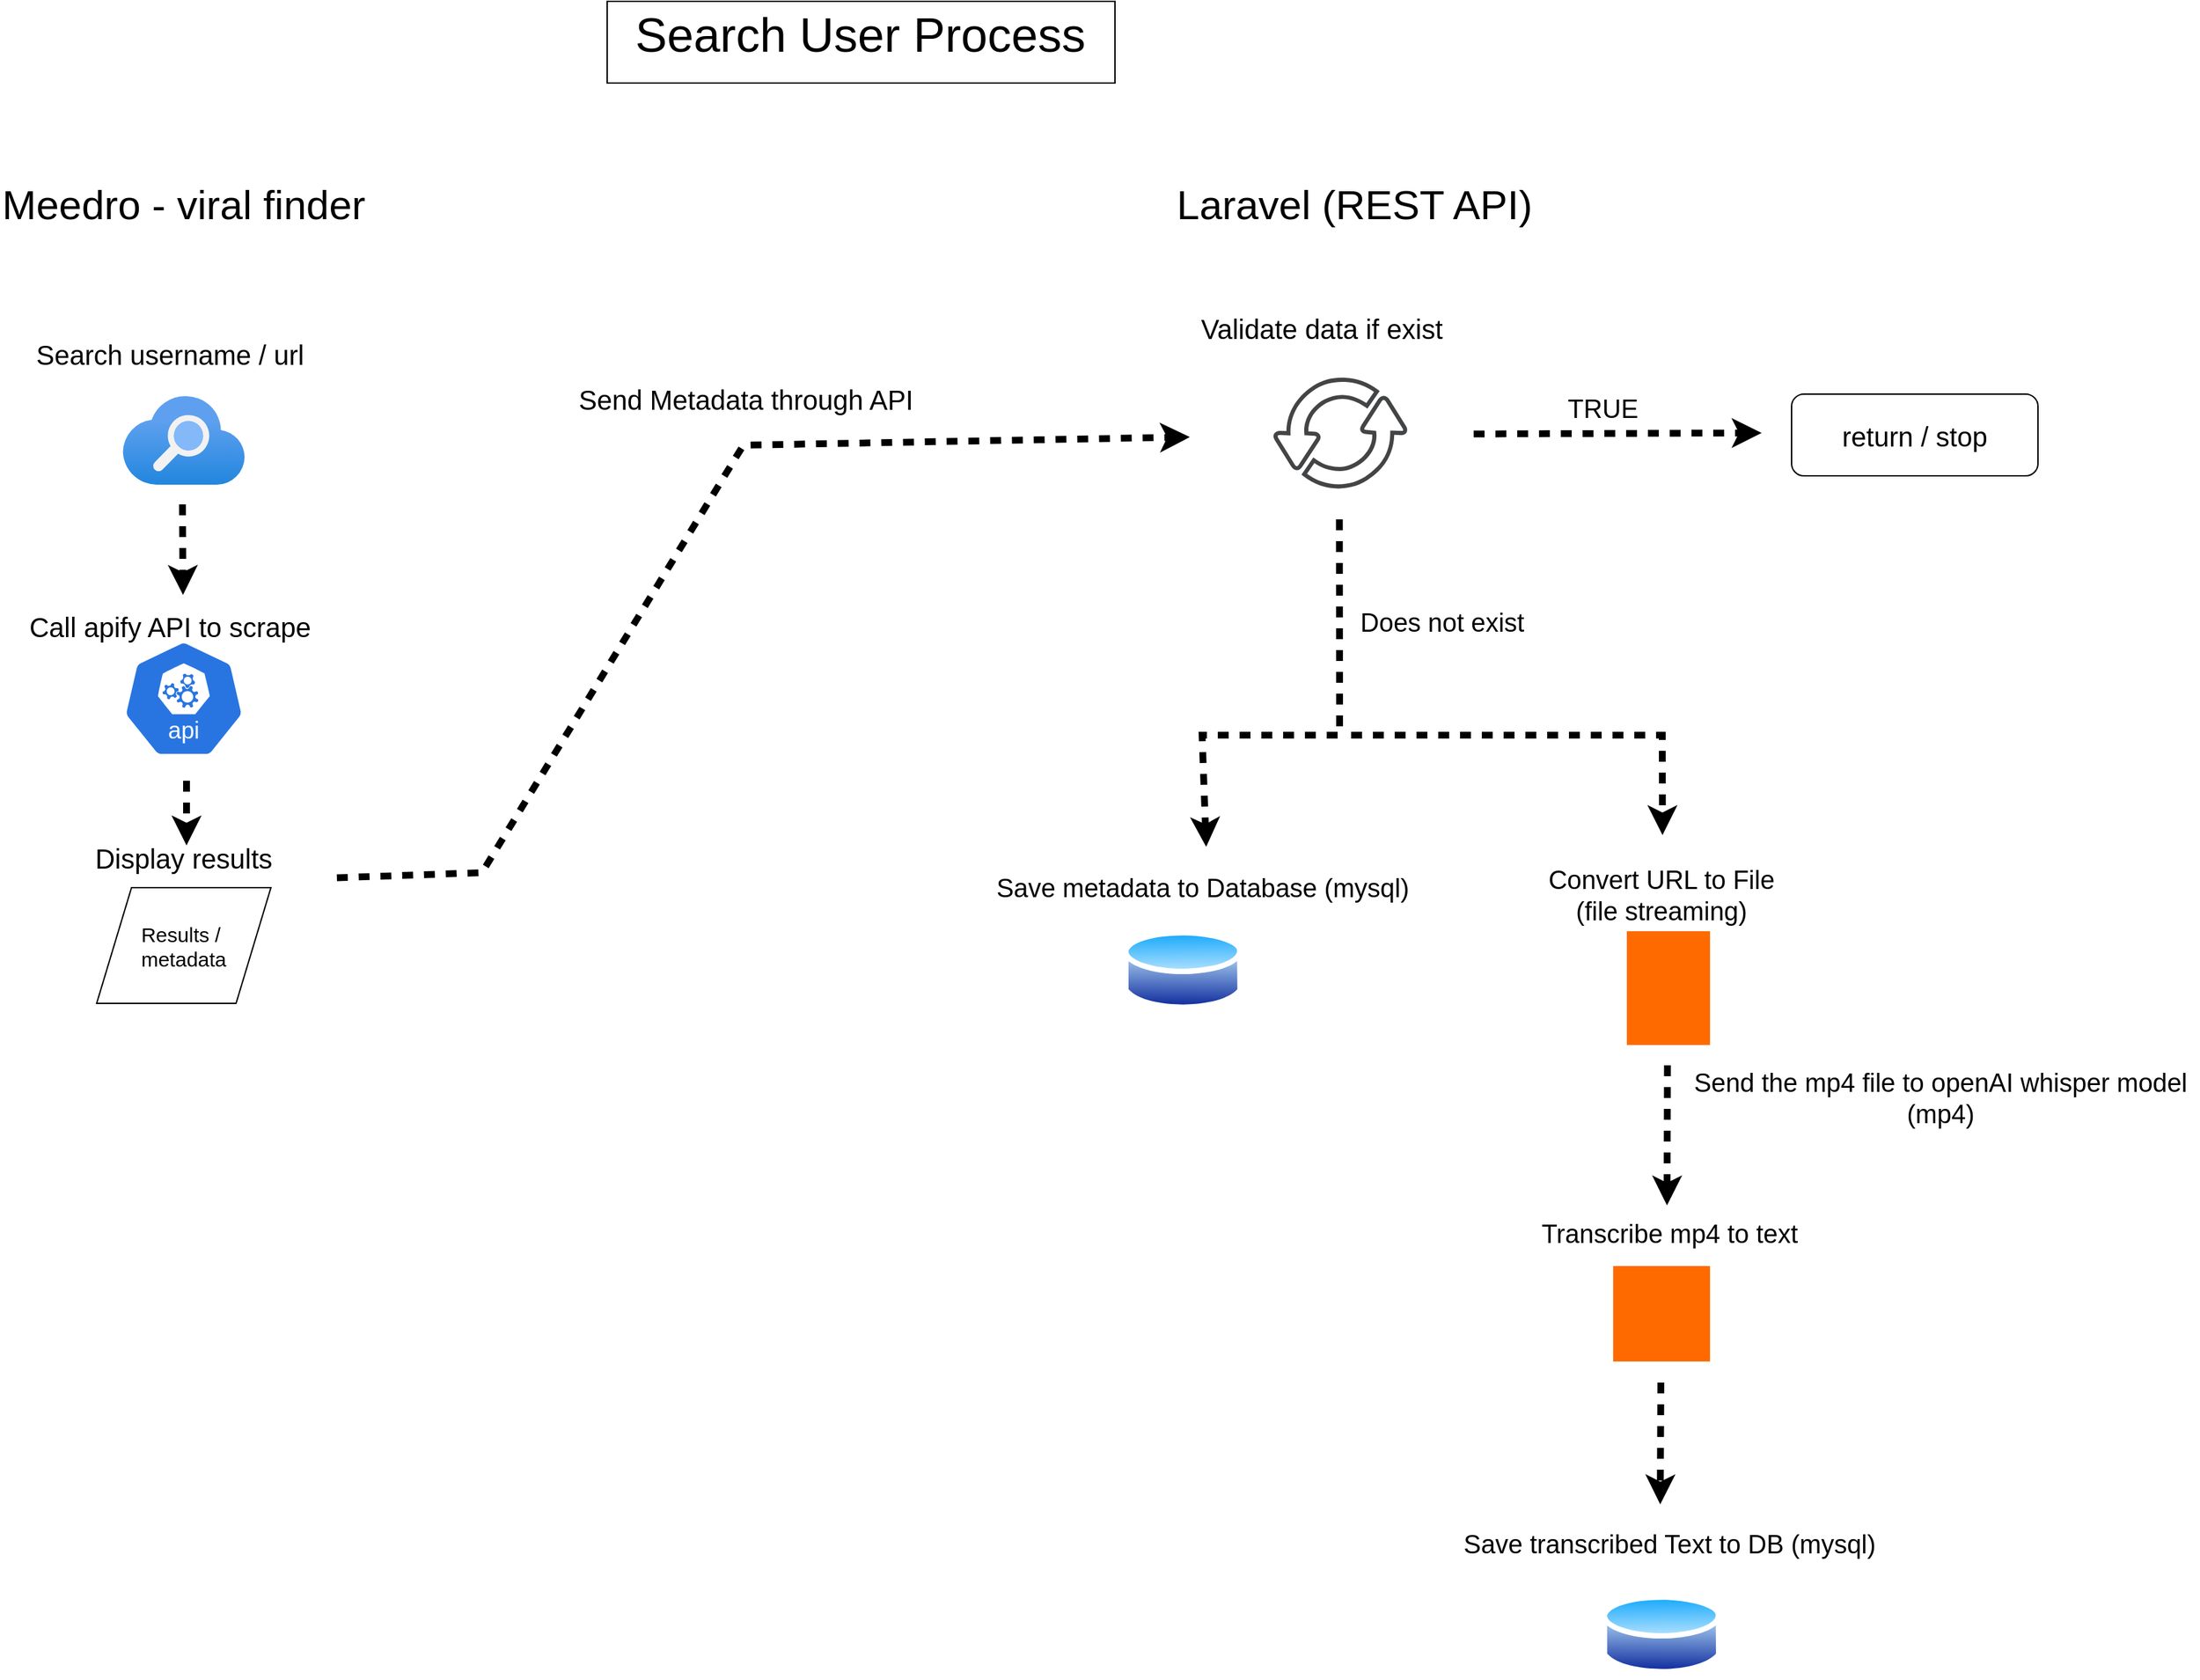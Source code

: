 <mxfile version="26.2.14">
  <diagram name="Page-1" id="h61SVVntLW2SpJuhT1aK">
    <mxGraphModel dx="2852" dy="1486" grid="0" gridSize="10" guides="1" tooltips="1" connect="1" arrows="1" fold="1" page="1" pageScale="1" pageWidth="5000" pageHeight="2000" math="0" shadow="0">
      <root>
        <mxCell id="0" />
        <mxCell id="1" parent="0" />
        <mxCell id="o0v9pR_ql7v2SHRatpIa-1" value="&lt;font style=&quot;font-size: 30px;&quot;&gt;Meedro - viral finder&lt;/font&gt;" style="text;html=1;align=center;verticalAlign=middle;whiteSpace=wrap;rounded=0;" vertex="1" parent="1">
          <mxGeometry x="1910" y="180" width="270" height="30" as="geometry" />
        </mxCell>
        <mxCell id="o0v9pR_ql7v2SHRatpIa-2" value="&lt;font style=&quot;font-size: 30px;&quot;&gt;Laravel (REST API)&lt;/font&gt;" style="text;html=1;align=center;verticalAlign=middle;whiteSpace=wrap;rounded=0;" vertex="1" parent="1">
          <mxGeometry x="2770" y="180" width="270" height="30" as="geometry" />
        </mxCell>
        <mxCell id="o0v9pR_ql7v2SHRatpIa-3" value="" style="image;aspect=fixed;html=1;points=[];align=center;fontSize=12;image=img/lib/azure2/app_services/Search_Services.svg;" vertex="1" parent="1">
          <mxGeometry x="2000" y="336" width="90" height="65.01" as="geometry" />
        </mxCell>
        <mxCell id="o0v9pR_ql7v2SHRatpIa-4" value="" style="image;aspect=fixed;perimeter=ellipsePerimeter;html=1;align=center;shadow=0;dashed=0;spacingTop=3;image=img/lib/active_directory/database.svg;" vertex="1" parent="1">
          <mxGeometry x="2735" y="725" width="87.84" height="65" as="geometry" />
        </mxCell>
        <mxCell id="o0v9pR_ql7v2SHRatpIa-5" value="" style="endArrow=classic;html=1;rounded=0;flowAnimation=1;strokeWidth=5;exitX=1;exitY=1;exitDx=0;exitDy=0;" edge="1" parent="1" source="o0v9pR_ql7v2SHRatpIa-15">
          <mxGeometry width="50" height="50" relative="1" as="geometry">
            <mxPoint x="2118" y="699" as="sourcePoint" />
            <mxPoint x="2784" y="366" as="targetPoint" />
            <Array as="points">
              <mxPoint x="2264" y="686" />
              <mxPoint x="2456" y="372" />
            </Array>
          </mxGeometry>
        </mxCell>
        <mxCell id="o0v9pR_ql7v2SHRatpIa-6" value="Search username / url" style="text;html=1;align=center;verticalAlign=middle;whiteSpace=wrap;rounded=0;fontSize=20;" vertex="1" parent="1">
          <mxGeometry x="1930" y="290" width="210" height="30" as="geometry" />
        </mxCell>
        <mxCell id="o0v9pR_ql7v2SHRatpIa-7" value="" style="aspect=fixed;sketch=0;html=1;dashed=0;whitespace=wrap;verticalLabelPosition=bottom;verticalAlign=top;fillColor=#2875E2;strokeColor=#ffffff;points=[[0.005,0.63,0],[0.1,0.2,0],[0.9,0.2,0],[0.5,0,0],[0.995,0.63,0],[0.72,0.99,0],[0.5,1,0],[0.28,0.99,0]];shape=mxgraph.kubernetes.icon2;kubernetesLabel=1;prIcon=api" vertex="1" parent="1">
          <mxGeometry x="2000" y="515" width="90" height="86.4" as="geometry" />
        </mxCell>
        <mxCell id="o0v9pR_ql7v2SHRatpIa-8" value="" style="endArrow=classic;html=1;rounded=0;flowAnimation=1;strokeWidth=5;" edge="1" parent="1">
          <mxGeometry width="50" height="50" relative="1" as="geometry">
            <mxPoint x="2044" y="408" as="sourcePoint" />
            <mxPoint x="2044.42" y="482" as="targetPoint" />
          </mxGeometry>
        </mxCell>
        <mxCell id="o0v9pR_ql7v2SHRatpIa-9" value="Call apify API to scrape" style="text;html=1;align=center;verticalAlign=middle;whiteSpace=wrap;rounded=0;fontSize=20;" vertex="1" parent="1">
          <mxGeometry x="1930" y="490" width="210" height="30" as="geometry" />
        </mxCell>
        <mxCell id="o0v9pR_ql7v2SHRatpIa-10" value="&lt;font style=&quot;font-size: 15px;&quot;&gt;Results /&amp;nbsp;&lt;/font&gt;&lt;div&gt;&lt;font style=&quot;font-size: 15px;&quot;&gt;metadata&lt;/font&gt;&lt;/div&gt;" style="shape=parallelogram;perimeter=parallelogramPerimeter;whiteSpace=wrap;html=1;dashed=0;" vertex="1" parent="1">
          <mxGeometry x="1981" y="697" width="128" height="85" as="geometry" />
        </mxCell>
        <mxCell id="o0v9pR_ql7v2SHRatpIa-11" value="" style="endArrow=classic;html=1;rounded=0;flowAnimation=1;strokeWidth=5;" edge="1" parent="1">
          <mxGeometry width="50" height="50" relative="1" as="geometry">
            <mxPoint x="2047" y="611" as="sourcePoint" />
            <mxPoint x="2047" y="666" as="targetPoint" />
          </mxGeometry>
        </mxCell>
        <mxCell id="o0v9pR_ql7v2SHRatpIa-12" value="" style="sketch=0;pointerEvents=1;shadow=0;dashed=0;html=1;strokeColor=none;fillColor=#434445;aspect=fixed;labelPosition=center;verticalLabelPosition=bottom;verticalAlign=top;align=center;outlineConnect=0;shape=mxgraph.vvd.business_continuity_data_protection;" vertex="1" parent="1">
          <mxGeometry x="2845.11" y="322" width="98.84" height="85" as="geometry" />
        </mxCell>
        <mxCell id="o0v9pR_ql7v2SHRatpIa-14" value="&lt;font style=&quot;font-size: 20px;&quot;&gt;Send Metadata through API&lt;/font&gt;" style="text;html=1;align=center;verticalAlign=middle;whiteSpace=wrap;rounded=0;rotation=0;fontSize=15;" vertex="1" parent="1">
          <mxGeometry x="2287" y="306" width="341.87" height="64" as="geometry" />
        </mxCell>
        <mxCell id="o0v9pR_ql7v2SHRatpIa-15" value="Display results" style="text;html=1;align=center;verticalAlign=middle;whiteSpace=wrap;rounded=0;fontSize=20;" vertex="1" parent="1">
          <mxGeometry x="1940" y="660" width="210" height="30" as="geometry" />
        </mxCell>
        <mxCell id="o0v9pR_ql7v2SHRatpIa-16" value="&lt;font style=&quot;font-size: 20px;&quot;&gt;Validate data if exist&lt;/font&gt;" style="text;html=1;align=center;verticalAlign=middle;whiteSpace=wrap;rounded=0;rotation=0;fontSize=15;" vertex="1" parent="1">
          <mxGeometry x="2710" y="254" width="341.87" height="64" as="geometry" />
        </mxCell>
        <mxCell id="o0v9pR_ql7v2SHRatpIa-18" value="" style="endArrow=classic;html=1;rounded=0;flowAnimation=1;strokeWidth=5;" edge="1" parent="1">
          <mxGeometry width="50" height="50" relative="1" as="geometry">
            <mxPoint x="2985" y="363.79" as="sourcePoint" />
            <mxPoint x="3204" y="363" as="targetPoint" />
          </mxGeometry>
        </mxCell>
        <mxCell id="o0v9pR_ql7v2SHRatpIa-19" value="&lt;font style=&quot;font-size: 20px;&quot;&gt;return / stop&lt;/font&gt;" style="rounded=1;whiteSpace=wrap;html=1;" vertex="1" parent="1">
          <mxGeometry x="3226" y="334.5" width="181" height="60" as="geometry" />
        </mxCell>
        <mxCell id="o0v9pR_ql7v2SHRatpIa-20" value="&lt;font style=&quot;font-size: 19px;&quot;&gt;TRUE&lt;/font&gt;" style="text;html=1;align=center;verticalAlign=middle;resizable=0;points=[];autosize=1;strokeColor=none;fillColor=none;" vertex="1" parent="1">
          <mxGeometry x="3051.87" y="328" width="70" height="35" as="geometry" />
        </mxCell>
        <mxCell id="o0v9pR_ql7v2SHRatpIa-21" value="" style="endArrow=classic;html=1;rounded=0;flowAnimation=1;strokeWidth=5;" edge="1" parent="1">
          <mxGeometry width="50" height="50" relative="1" as="geometry">
            <mxPoint x="2893.82" y="419" as="sourcePoint" />
            <mxPoint x="2796" y="667" as="targetPoint" />
            <Array as="points">
              <mxPoint x="2894" y="585" />
              <mxPoint x="2793" y="585" />
            </Array>
          </mxGeometry>
        </mxCell>
        <mxCell id="o0v9pR_ql7v2SHRatpIa-22" value="&lt;font style=&quot;font-size: 19px;&quot;&gt;Does not exist&lt;/font&gt;" style="text;html=1;align=center;verticalAlign=middle;resizable=0;points=[];autosize=1;strokeColor=none;fillColor=none;" vertex="1" parent="1">
          <mxGeometry x="2900" y="485" width="138" height="35" as="geometry" />
        </mxCell>
        <mxCell id="o0v9pR_ql7v2SHRatpIa-23" value="&lt;font style=&quot;font-size: 19px;&quot;&gt;Save metadata to Database (mysql)&lt;/font&gt;" style="text;html=1;align=center;verticalAlign=middle;resizable=0;points=[];autosize=1;strokeColor=none;fillColor=none;" vertex="1" parent="1">
          <mxGeometry x="2632" y="680" width="321" height="35" as="geometry" />
        </mxCell>
        <mxCell id="o0v9pR_ql7v2SHRatpIa-26" value="" style="endArrow=classic;html=1;rounded=0;flowAnimation=1;strokeWidth=5;" edge="1" parent="1">
          <mxGeometry width="50" height="50" relative="1" as="geometry">
            <mxPoint x="2895" y="585" as="sourcePoint" />
            <mxPoint x="3131.18" y="658.4" as="targetPoint" />
            <Array as="points">
              <mxPoint x="3131" y="585" />
            </Array>
          </mxGeometry>
        </mxCell>
        <mxCell id="o0v9pR_ql7v2SHRatpIa-27" value="" style="points=[];aspect=fixed;html=1;align=center;shadow=0;dashed=0;fillColor=#FF6A00;strokeColor=none;shape=mxgraph.alibaba_cloud.multimediaai;" vertex="1" parent="1">
          <mxGeometry x="3094.92" y="974.95" width="71.17" height="70.1" as="geometry" />
        </mxCell>
        <mxCell id="o0v9pR_ql7v2SHRatpIa-28" value="&lt;font style=&quot;font-size: 19px;&quot;&gt;Transcribe mp4 to text&lt;/font&gt;" style="text;html=1;align=center;verticalAlign=middle;resizable=0;points=[];autosize=1;strokeColor=none;fillColor=none;" vertex="1" parent="1">
          <mxGeometry x="3032.54" y="934" width="206" height="35" as="geometry" />
        </mxCell>
        <mxCell id="o0v9pR_ql7v2SHRatpIa-29" value="" style="points=[];aspect=fixed;html=1;align=center;shadow=0;dashed=0;fillColor=#FF6A00;strokeColor=none;shape=mxgraph.alibaba_cloud.cvc_cloud_video_conferencing;" vertex="1" parent="1">
          <mxGeometry x="3105" y="729" width="61.09" height="83.6" as="geometry" />
        </mxCell>
        <mxCell id="o0v9pR_ql7v2SHRatpIa-30" value="&lt;font style=&quot;font-size: 19px;&quot;&gt;Convert URL to File&lt;/font&gt;&lt;div&gt;&lt;span style=&quot;font-size: 19px;&quot;&gt;(file streaming)&lt;/span&gt;&lt;/div&gt;" style="text;html=1;align=center;verticalAlign=middle;resizable=0;points=[];autosize=1;strokeColor=none;fillColor=none;" vertex="1" parent="1">
          <mxGeometry x="3038" y="674" width="184" height="58" as="geometry" />
        </mxCell>
        <mxCell id="o0v9pR_ql7v2SHRatpIa-31" value="" style="endArrow=classic;html=1;rounded=0;flowAnimation=1;strokeWidth=5;entryX=0.495;entryY=-0.102;entryDx=0;entryDy=0;entryPerimeter=0;" edge="1" parent="1" target="o0v9pR_ql7v2SHRatpIa-28">
          <mxGeometry width="50" height="50" relative="1" as="geometry">
            <mxPoint x="3134.83" y="820" as="sourcePoint" />
            <mxPoint x="3135" y="906" as="targetPoint" />
          </mxGeometry>
        </mxCell>
        <mxCell id="o0v9pR_ql7v2SHRatpIa-32" value="&lt;font style=&quot;font-size: 19px;&quot;&gt;Send the mp4 file to openAI whisper model&lt;/font&gt;&lt;div&gt;&lt;font style=&quot;font-size: 19px;&quot;&gt;(mp4)&lt;/font&gt;&lt;/div&gt;" style="text;html=1;align=center;verticalAlign=middle;resizable=0;points=[];autosize=1;strokeColor=none;fillColor=none;" vertex="1" parent="1">
          <mxGeometry x="3145" y="823" width="380" height="58" as="geometry" />
        </mxCell>
        <mxCell id="o0v9pR_ql7v2SHRatpIa-33" value="" style="endArrow=classic;html=1;rounded=0;flowAnimation=1;strokeWidth=5;" edge="1" parent="1">
          <mxGeometry width="50" height="50" relative="1" as="geometry">
            <mxPoint x="3130" y="1053" as="sourcePoint" />
            <mxPoint x="3129.51" y="1150" as="targetPoint" />
          </mxGeometry>
        </mxCell>
        <mxCell id="o0v9pR_ql7v2SHRatpIa-34" value="" style="image;aspect=fixed;perimeter=ellipsePerimeter;html=1;align=center;shadow=0;dashed=0;spacingTop=3;image=img/lib/active_directory/database.svg;" vertex="1" parent="1">
          <mxGeometry x="3086.59" y="1213" width="87.84" height="65" as="geometry" />
        </mxCell>
        <mxCell id="o0v9pR_ql7v2SHRatpIa-35" value="&lt;font style=&quot;font-size: 19px;&quot;&gt;Save transcribed Text to DB (mysql)&lt;/font&gt;" style="text;html=1;align=center;verticalAlign=middle;resizable=0;points=[];autosize=1;strokeColor=none;fillColor=none;" vertex="1" parent="1">
          <mxGeometry x="2975.54" y="1162" width="321" height="35" as="geometry" />
        </mxCell>
        <mxCell id="o0v9pR_ql7v2SHRatpIa-39" value="" style="rounded=0;whiteSpace=wrap;html=1;" vertex="1" parent="1">
          <mxGeometry x="2356" y="46" width="373" height="60" as="geometry" />
        </mxCell>
        <mxCell id="o0v9pR_ql7v2SHRatpIa-37" value="&lt;font style=&quot;font-size: 35px;&quot;&gt;Search User Process&lt;/font&gt;" style="text;html=1;align=center;verticalAlign=middle;whiteSpace=wrap;rounded=0;" vertex="1" parent="1">
          <mxGeometry x="2327" y="55" width="430" height="30" as="geometry" />
        </mxCell>
      </root>
    </mxGraphModel>
  </diagram>
</mxfile>
